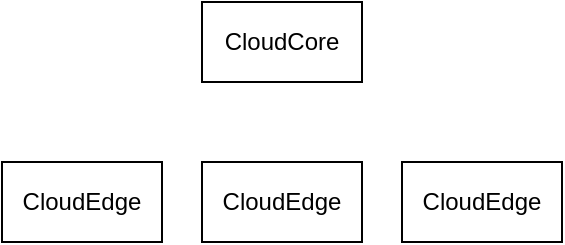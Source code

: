 <mxfile version="22.1.16" type="github">
  <diagram name="Page-1" id="hCD2a95J2nHwVYwFRGq1">
    <mxGraphModel dx="1386" dy="793" grid="1" gridSize="10" guides="1" tooltips="1" connect="1" arrows="1" fold="1" page="1" pageScale="1" pageWidth="850" pageHeight="1100" math="0" shadow="0">
      <root>
        <mxCell id="0" />
        <mxCell id="1" parent="0" />
        <mxCell id="n1zPl6138lG1n-rilKvN-1" value="CloudCore" style="rounded=0;whiteSpace=wrap;html=1;" vertex="1" parent="1">
          <mxGeometry x="330" y="230" width="80" height="40" as="geometry" />
        </mxCell>
        <mxCell id="n1zPl6138lG1n-rilKvN-2" value="CloudEdge" style="rounded=0;whiteSpace=wrap;html=1;" vertex="1" parent="1">
          <mxGeometry x="330" y="310" width="80" height="40" as="geometry" />
        </mxCell>
        <mxCell id="n1zPl6138lG1n-rilKvN-3" value="CloudEdge" style="rounded=0;whiteSpace=wrap;html=1;" vertex="1" parent="1">
          <mxGeometry x="230" y="310" width="80" height="40" as="geometry" />
        </mxCell>
        <mxCell id="n1zPl6138lG1n-rilKvN-4" value="CloudEdge" style="rounded=0;whiteSpace=wrap;html=1;" vertex="1" parent="1">
          <mxGeometry x="430" y="310" width="80" height="40" as="geometry" />
        </mxCell>
      </root>
    </mxGraphModel>
  </diagram>
</mxfile>
